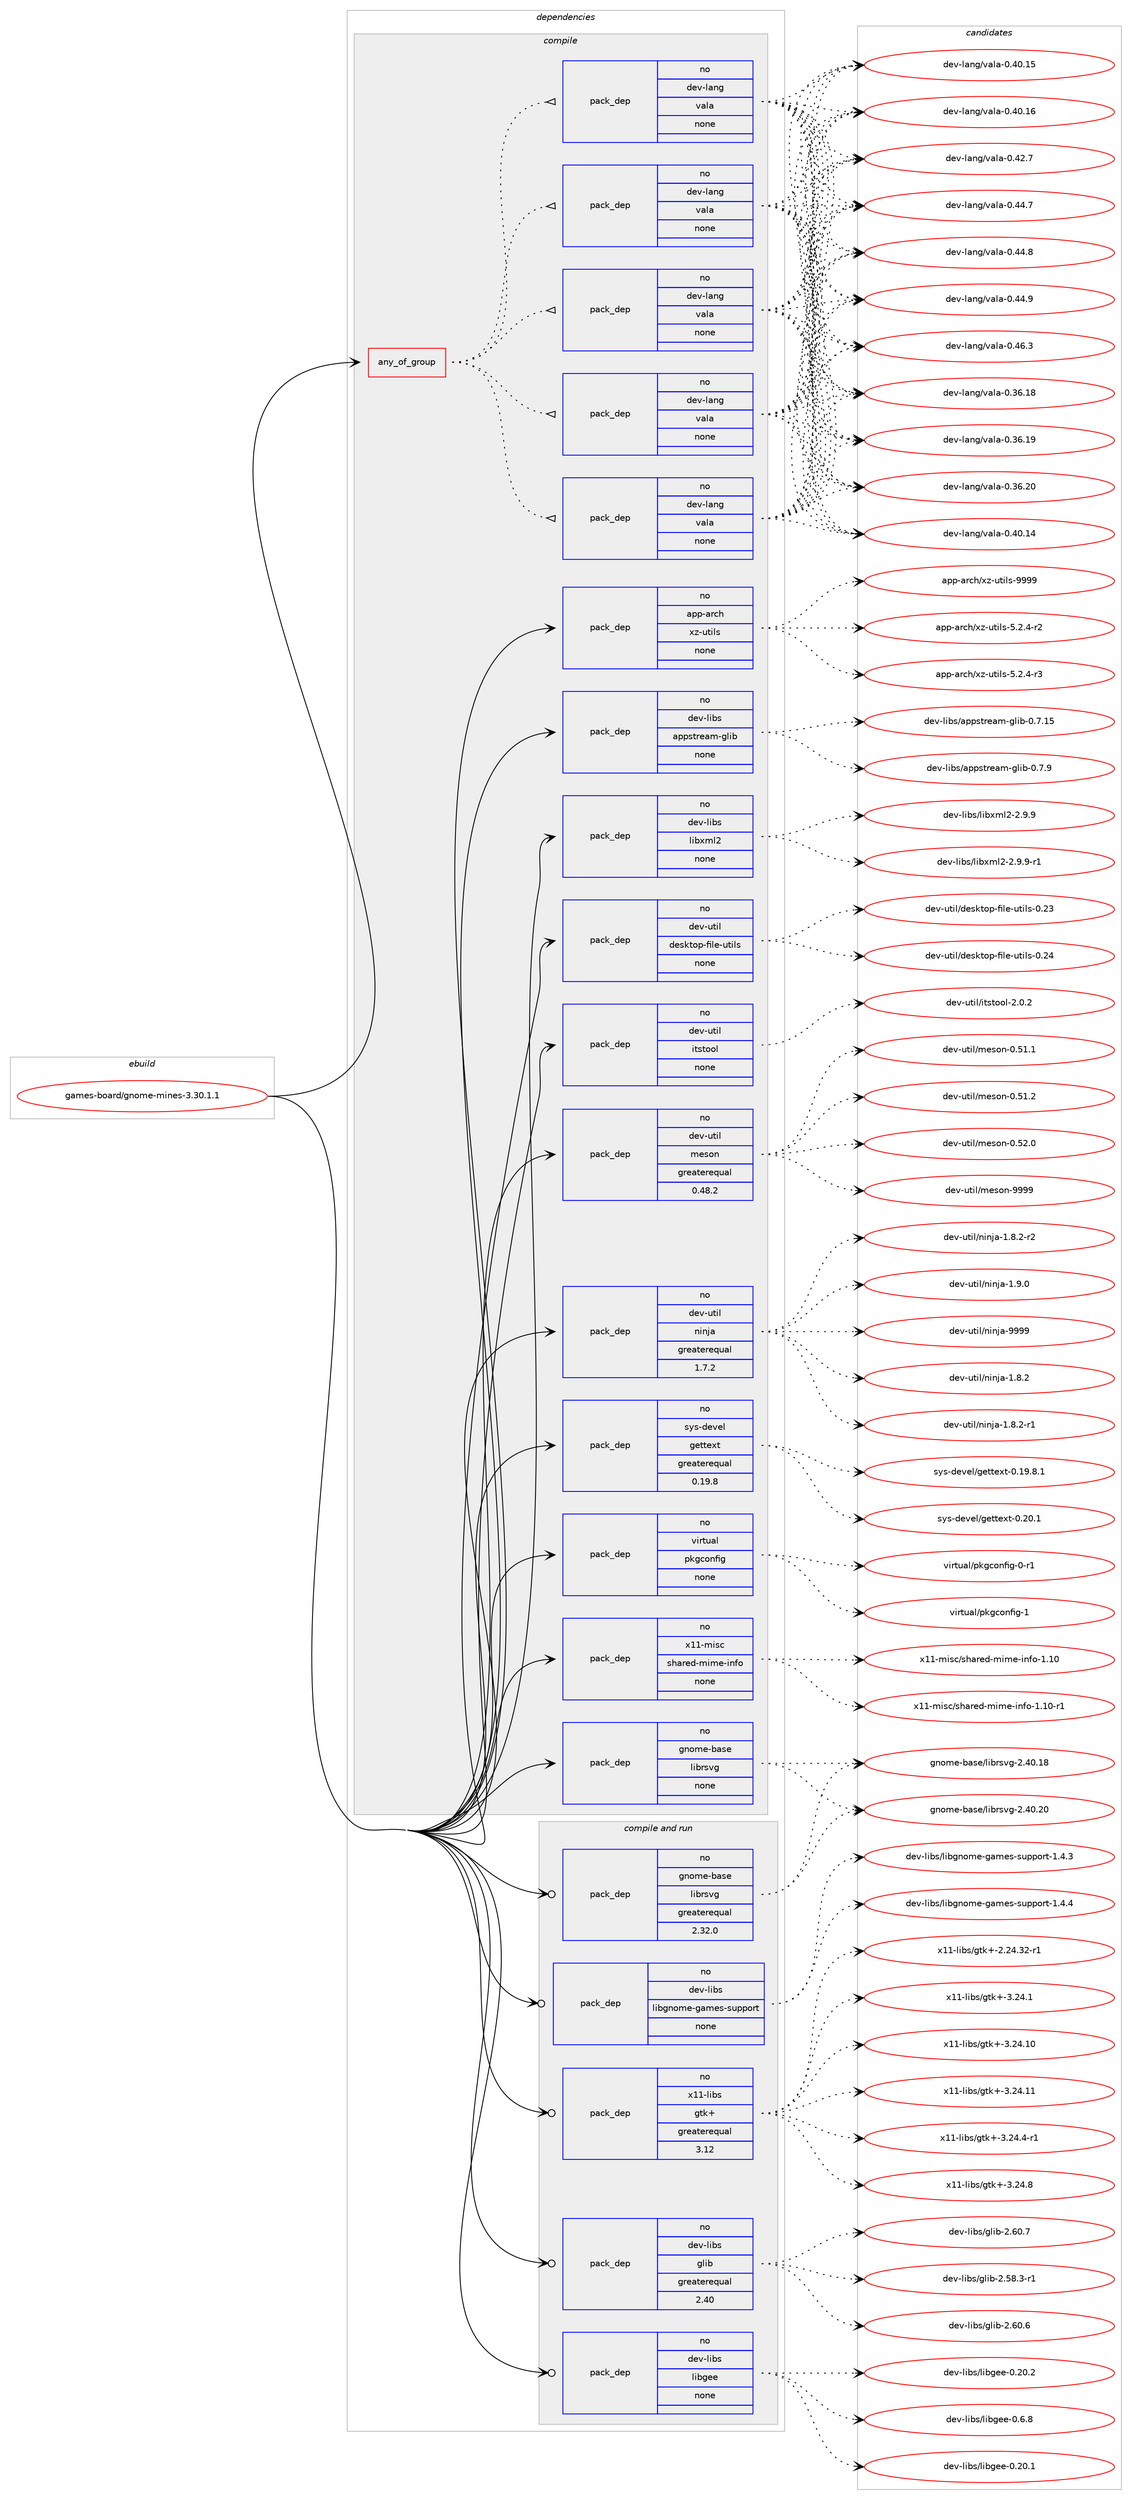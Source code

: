 digraph prolog {

# *************
# Graph options
# *************

newrank=true;
concentrate=true;
compound=true;
graph [rankdir=LR,fontname=Helvetica,fontsize=10,ranksep=1.5];#, ranksep=2.5, nodesep=0.2];
edge  [arrowhead=vee];
node  [fontname=Helvetica,fontsize=10];

# **********
# The ebuild
# **********

subgraph cluster_leftcol {
color=gray;
rank=same;
label=<<i>ebuild</i>>;
id [label="games-board/gnome-mines-3.30.1.1", color=red, width=4, href="../games-board/gnome-mines-3.30.1.1.svg"];
}

# ****************
# The dependencies
# ****************

subgraph cluster_midcol {
color=gray;
label=<<i>dependencies</i>>;
subgraph cluster_compile {
fillcolor="#eeeeee";
style=filled;
label=<<i>compile</i>>;
subgraph any11916 {
dependency737466 [label=<<TABLE BORDER="0" CELLBORDER="1" CELLSPACING="0" CELLPADDING="4"><TR><TD CELLPADDING="10">any_of_group</TD></TR></TABLE>>, shape=none, color=red];subgraph pack540942 {
dependency737467 [label=<<TABLE BORDER="0" CELLBORDER="1" CELLSPACING="0" CELLPADDING="4" WIDTH="220"><TR><TD ROWSPAN="6" CELLPADDING="30">pack_dep</TD></TR><TR><TD WIDTH="110">no</TD></TR><TR><TD>dev-lang</TD></TR><TR><TD>vala</TD></TR><TR><TD>none</TD></TR><TR><TD></TD></TR></TABLE>>, shape=none, color=blue];
}
dependency737466:e -> dependency737467:w [weight=20,style="dotted",arrowhead="oinv"];
subgraph pack540943 {
dependency737468 [label=<<TABLE BORDER="0" CELLBORDER="1" CELLSPACING="0" CELLPADDING="4" WIDTH="220"><TR><TD ROWSPAN="6" CELLPADDING="30">pack_dep</TD></TR><TR><TD WIDTH="110">no</TD></TR><TR><TD>dev-lang</TD></TR><TR><TD>vala</TD></TR><TR><TD>none</TD></TR><TR><TD></TD></TR></TABLE>>, shape=none, color=blue];
}
dependency737466:e -> dependency737468:w [weight=20,style="dotted",arrowhead="oinv"];
subgraph pack540944 {
dependency737469 [label=<<TABLE BORDER="0" CELLBORDER="1" CELLSPACING="0" CELLPADDING="4" WIDTH="220"><TR><TD ROWSPAN="6" CELLPADDING="30">pack_dep</TD></TR><TR><TD WIDTH="110">no</TD></TR><TR><TD>dev-lang</TD></TR><TR><TD>vala</TD></TR><TR><TD>none</TD></TR><TR><TD></TD></TR></TABLE>>, shape=none, color=blue];
}
dependency737466:e -> dependency737469:w [weight=20,style="dotted",arrowhead="oinv"];
subgraph pack540945 {
dependency737470 [label=<<TABLE BORDER="0" CELLBORDER="1" CELLSPACING="0" CELLPADDING="4" WIDTH="220"><TR><TD ROWSPAN="6" CELLPADDING="30">pack_dep</TD></TR><TR><TD WIDTH="110">no</TD></TR><TR><TD>dev-lang</TD></TR><TR><TD>vala</TD></TR><TR><TD>none</TD></TR><TR><TD></TD></TR></TABLE>>, shape=none, color=blue];
}
dependency737466:e -> dependency737470:w [weight=20,style="dotted",arrowhead="oinv"];
subgraph pack540946 {
dependency737471 [label=<<TABLE BORDER="0" CELLBORDER="1" CELLSPACING="0" CELLPADDING="4" WIDTH="220"><TR><TD ROWSPAN="6" CELLPADDING="30">pack_dep</TD></TR><TR><TD WIDTH="110">no</TD></TR><TR><TD>dev-lang</TD></TR><TR><TD>vala</TD></TR><TR><TD>none</TD></TR><TR><TD></TD></TR></TABLE>>, shape=none, color=blue];
}
dependency737466:e -> dependency737471:w [weight=20,style="dotted",arrowhead="oinv"];
}
id:e -> dependency737466:w [weight=20,style="solid",arrowhead="vee"];
subgraph pack540947 {
dependency737472 [label=<<TABLE BORDER="0" CELLBORDER="1" CELLSPACING="0" CELLPADDING="4" WIDTH="220"><TR><TD ROWSPAN="6" CELLPADDING="30">pack_dep</TD></TR><TR><TD WIDTH="110">no</TD></TR><TR><TD>app-arch</TD></TR><TR><TD>xz-utils</TD></TR><TR><TD>none</TD></TR><TR><TD></TD></TR></TABLE>>, shape=none, color=blue];
}
id:e -> dependency737472:w [weight=20,style="solid",arrowhead="vee"];
subgraph pack540948 {
dependency737473 [label=<<TABLE BORDER="0" CELLBORDER="1" CELLSPACING="0" CELLPADDING="4" WIDTH="220"><TR><TD ROWSPAN="6" CELLPADDING="30">pack_dep</TD></TR><TR><TD WIDTH="110">no</TD></TR><TR><TD>dev-libs</TD></TR><TR><TD>appstream-glib</TD></TR><TR><TD>none</TD></TR><TR><TD></TD></TR></TABLE>>, shape=none, color=blue];
}
id:e -> dependency737473:w [weight=20,style="solid",arrowhead="vee"];
subgraph pack540949 {
dependency737474 [label=<<TABLE BORDER="0" CELLBORDER="1" CELLSPACING="0" CELLPADDING="4" WIDTH="220"><TR><TD ROWSPAN="6" CELLPADDING="30">pack_dep</TD></TR><TR><TD WIDTH="110">no</TD></TR><TR><TD>dev-libs</TD></TR><TR><TD>libxml2</TD></TR><TR><TD>none</TD></TR><TR><TD></TD></TR></TABLE>>, shape=none, color=blue];
}
id:e -> dependency737474:w [weight=20,style="solid",arrowhead="vee"];
subgraph pack540950 {
dependency737475 [label=<<TABLE BORDER="0" CELLBORDER="1" CELLSPACING="0" CELLPADDING="4" WIDTH="220"><TR><TD ROWSPAN="6" CELLPADDING="30">pack_dep</TD></TR><TR><TD WIDTH="110">no</TD></TR><TR><TD>dev-util</TD></TR><TR><TD>desktop-file-utils</TD></TR><TR><TD>none</TD></TR><TR><TD></TD></TR></TABLE>>, shape=none, color=blue];
}
id:e -> dependency737475:w [weight=20,style="solid",arrowhead="vee"];
subgraph pack540951 {
dependency737476 [label=<<TABLE BORDER="0" CELLBORDER="1" CELLSPACING="0" CELLPADDING="4" WIDTH="220"><TR><TD ROWSPAN="6" CELLPADDING="30">pack_dep</TD></TR><TR><TD WIDTH="110">no</TD></TR><TR><TD>dev-util</TD></TR><TR><TD>itstool</TD></TR><TR><TD>none</TD></TR><TR><TD></TD></TR></TABLE>>, shape=none, color=blue];
}
id:e -> dependency737476:w [weight=20,style="solid",arrowhead="vee"];
subgraph pack540952 {
dependency737477 [label=<<TABLE BORDER="0" CELLBORDER="1" CELLSPACING="0" CELLPADDING="4" WIDTH="220"><TR><TD ROWSPAN="6" CELLPADDING="30">pack_dep</TD></TR><TR><TD WIDTH="110">no</TD></TR><TR><TD>dev-util</TD></TR><TR><TD>meson</TD></TR><TR><TD>greaterequal</TD></TR><TR><TD>0.48.2</TD></TR></TABLE>>, shape=none, color=blue];
}
id:e -> dependency737477:w [weight=20,style="solid",arrowhead="vee"];
subgraph pack540953 {
dependency737478 [label=<<TABLE BORDER="0" CELLBORDER="1" CELLSPACING="0" CELLPADDING="4" WIDTH="220"><TR><TD ROWSPAN="6" CELLPADDING="30">pack_dep</TD></TR><TR><TD WIDTH="110">no</TD></TR><TR><TD>dev-util</TD></TR><TR><TD>ninja</TD></TR><TR><TD>greaterequal</TD></TR><TR><TD>1.7.2</TD></TR></TABLE>>, shape=none, color=blue];
}
id:e -> dependency737478:w [weight=20,style="solid",arrowhead="vee"];
subgraph pack540954 {
dependency737479 [label=<<TABLE BORDER="0" CELLBORDER="1" CELLSPACING="0" CELLPADDING="4" WIDTH="220"><TR><TD ROWSPAN="6" CELLPADDING="30">pack_dep</TD></TR><TR><TD WIDTH="110">no</TD></TR><TR><TD>gnome-base</TD></TR><TR><TD>librsvg</TD></TR><TR><TD>none</TD></TR><TR><TD></TD></TR></TABLE>>, shape=none, color=blue];
}
id:e -> dependency737479:w [weight=20,style="solid",arrowhead="vee"];
subgraph pack540955 {
dependency737480 [label=<<TABLE BORDER="0" CELLBORDER="1" CELLSPACING="0" CELLPADDING="4" WIDTH="220"><TR><TD ROWSPAN="6" CELLPADDING="30">pack_dep</TD></TR><TR><TD WIDTH="110">no</TD></TR><TR><TD>sys-devel</TD></TR><TR><TD>gettext</TD></TR><TR><TD>greaterequal</TD></TR><TR><TD>0.19.8</TD></TR></TABLE>>, shape=none, color=blue];
}
id:e -> dependency737480:w [weight=20,style="solid",arrowhead="vee"];
subgraph pack540956 {
dependency737481 [label=<<TABLE BORDER="0" CELLBORDER="1" CELLSPACING="0" CELLPADDING="4" WIDTH="220"><TR><TD ROWSPAN="6" CELLPADDING="30">pack_dep</TD></TR><TR><TD WIDTH="110">no</TD></TR><TR><TD>virtual</TD></TR><TR><TD>pkgconfig</TD></TR><TR><TD>none</TD></TR><TR><TD></TD></TR></TABLE>>, shape=none, color=blue];
}
id:e -> dependency737481:w [weight=20,style="solid",arrowhead="vee"];
subgraph pack540957 {
dependency737482 [label=<<TABLE BORDER="0" CELLBORDER="1" CELLSPACING="0" CELLPADDING="4" WIDTH="220"><TR><TD ROWSPAN="6" CELLPADDING="30">pack_dep</TD></TR><TR><TD WIDTH="110">no</TD></TR><TR><TD>x11-misc</TD></TR><TR><TD>shared-mime-info</TD></TR><TR><TD>none</TD></TR><TR><TD></TD></TR></TABLE>>, shape=none, color=blue];
}
id:e -> dependency737482:w [weight=20,style="solid",arrowhead="vee"];
}
subgraph cluster_compileandrun {
fillcolor="#eeeeee";
style=filled;
label=<<i>compile and run</i>>;
subgraph pack540958 {
dependency737483 [label=<<TABLE BORDER="0" CELLBORDER="1" CELLSPACING="0" CELLPADDING="4" WIDTH="220"><TR><TD ROWSPAN="6" CELLPADDING="30">pack_dep</TD></TR><TR><TD WIDTH="110">no</TD></TR><TR><TD>dev-libs</TD></TR><TR><TD>glib</TD></TR><TR><TD>greaterequal</TD></TR><TR><TD>2.40</TD></TR></TABLE>>, shape=none, color=blue];
}
id:e -> dependency737483:w [weight=20,style="solid",arrowhead="odotvee"];
subgraph pack540959 {
dependency737484 [label=<<TABLE BORDER="0" CELLBORDER="1" CELLSPACING="0" CELLPADDING="4" WIDTH="220"><TR><TD ROWSPAN="6" CELLPADDING="30">pack_dep</TD></TR><TR><TD WIDTH="110">no</TD></TR><TR><TD>dev-libs</TD></TR><TR><TD>libgee</TD></TR><TR><TD>none</TD></TR><TR><TD></TD></TR></TABLE>>, shape=none, color=blue];
}
id:e -> dependency737484:w [weight=20,style="solid",arrowhead="odotvee"];
subgraph pack540960 {
dependency737485 [label=<<TABLE BORDER="0" CELLBORDER="1" CELLSPACING="0" CELLPADDING="4" WIDTH="220"><TR><TD ROWSPAN="6" CELLPADDING="30">pack_dep</TD></TR><TR><TD WIDTH="110">no</TD></TR><TR><TD>dev-libs</TD></TR><TR><TD>libgnome-games-support</TD></TR><TR><TD>none</TD></TR><TR><TD></TD></TR></TABLE>>, shape=none, color=blue];
}
id:e -> dependency737485:w [weight=20,style="solid",arrowhead="odotvee"];
subgraph pack540961 {
dependency737486 [label=<<TABLE BORDER="0" CELLBORDER="1" CELLSPACING="0" CELLPADDING="4" WIDTH="220"><TR><TD ROWSPAN="6" CELLPADDING="30">pack_dep</TD></TR><TR><TD WIDTH="110">no</TD></TR><TR><TD>gnome-base</TD></TR><TR><TD>librsvg</TD></TR><TR><TD>greaterequal</TD></TR><TR><TD>2.32.0</TD></TR></TABLE>>, shape=none, color=blue];
}
id:e -> dependency737486:w [weight=20,style="solid",arrowhead="odotvee"];
subgraph pack540962 {
dependency737487 [label=<<TABLE BORDER="0" CELLBORDER="1" CELLSPACING="0" CELLPADDING="4" WIDTH="220"><TR><TD ROWSPAN="6" CELLPADDING="30">pack_dep</TD></TR><TR><TD WIDTH="110">no</TD></TR><TR><TD>x11-libs</TD></TR><TR><TD>gtk+</TD></TR><TR><TD>greaterequal</TD></TR><TR><TD>3.12</TD></TR></TABLE>>, shape=none, color=blue];
}
id:e -> dependency737487:w [weight=20,style="solid",arrowhead="odotvee"];
}
subgraph cluster_run {
fillcolor="#eeeeee";
style=filled;
label=<<i>run</i>>;
}
}

# **************
# The candidates
# **************

subgraph cluster_choices {
rank=same;
color=gray;
label=<<i>candidates</i>>;

subgraph choice540942 {
color=black;
nodesep=1;
choice10010111845108971101034711897108974548465154464956 [label="dev-lang/vala-0.36.18", color=red, width=4,href="../dev-lang/vala-0.36.18.svg"];
choice10010111845108971101034711897108974548465154464957 [label="dev-lang/vala-0.36.19", color=red, width=4,href="../dev-lang/vala-0.36.19.svg"];
choice10010111845108971101034711897108974548465154465048 [label="dev-lang/vala-0.36.20", color=red, width=4,href="../dev-lang/vala-0.36.20.svg"];
choice10010111845108971101034711897108974548465248464952 [label="dev-lang/vala-0.40.14", color=red, width=4,href="../dev-lang/vala-0.40.14.svg"];
choice10010111845108971101034711897108974548465248464953 [label="dev-lang/vala-0.40.15", color=red, width=4,href="../dev-lang/vala-0.40.15.svg"];
choice10010111845108971101034711897108974548465248464954 [label="dev-lang/vala-0.40.16", color=red, width=4,href="../dev-lang/vala-0.40.16.svg"];
choice100101118451089711010347118971089745484652504655 [label="dev-lang/vala-0.42.7", color=red, width=4,href="../dev-lang/vala-0.42.7.svg"];
choice100101118451089711010347118971089745484652524655 [label="dev-lang/vala-0.44.7", color=red, width=4,href="../dev-lang/vala-0.44.7.svg"];
choice100101118451089711010347118971089745484652524656 [label="dev-lang/vala-0.44.8", color=red, width=4,href="../dev-lang/vala-0.44.8.svg"];
choice100101118451089711010347118971089745484652524657 [label="dev-lang/vala-0.44.9", color=red, width=4,href="../dev-lang/vala-0.44.9.svg"];
choice100101118451089711010347118971089745484652544651 [label="dev-lang/vala-0.46.3", color=red, width=4,href="../dev-lang/vala-0.46.3.svg"];
dependency737467:e -> choice10010111845108971101034711897108974548465154464956:w [style=dotted,weight="100"];
dependency737467:e -> choice10010111845108971101034711897108974548465154464957:w [style=dotted,weight="100"];
dependency737467:e -> choice10010111845108971101034711897108974548465154465048:w [style=dotted,weight="100"];
dependency737467:e -> choice10010111845108971101034711897108974548465248464952:w [style=dotted,weight="100"];
dependency737467:e -> choice10010111845108971101034711897108974548465248464953:w [style=dotted,weight="100"];
dependency737467:e -> choice10010111845108971101034711897108974548465248464954:w [style=dotted,weight="100"];
dependency737467:e -> choice100101118451089711010347118971089745484652504655:w [style=dotted,weight="100"];
dependency737467:e -> choice100101118451089711010347118971089745484652524655:w [style=dotted,weight="100"];
dependency737467:e -> choice100101118451089711010347118971089745484652524656:w [style=dotted,weight="100"];
dependency737467:e -> choice100101118451089711010347118971089745484652524657:w [style=dotted,weight="100"];
dependency737467:e -> choice100101118451089711010347118971089745484652544651:w [style=dotted,weight="100"];
}
subgraph choice540943 {
color=black;
nodesep=1;
choice10010111845108971101034711897108974548465154464956 [label="dev-lang/vala-0.36.18", color=red, width=4,href="../dev-lang/vala-0.36.18.svg"];
choice10010111845108971101034711897108974548465154464957 [label="dev-lang/vala-0.36.19", color=red, width=4,href="../dev-lang/vala-0.36.19.svg"];
choice10010111845108971101034711897108974548465154465048 [label="dev-lang/vala-0.36.20", color=red, width=4,href="../dev-lang/vala-0.36.20.svg"];
choice10010111845108971101034711897108974548465248464952 [label="dev-lang/vala-0.40.14", color=red, width=4,href="../dev-lang/vala-0.40.14.svg"];
choice10010111845108971101034711897108974548465248464953 [label="dev-lang/vala-0.40.15", color=red, width=4,href="../dev-lang/vala-0.40.15.svg"];
choice10010111845108971101034711897108974548465248464954 [label="dev-lang/vala-0.40.16", color=red, width=4,href="../dev-lang/vala-0.40.16.svg"];
choice100101118451089711010347118971089745484652504655 [label="dev-lang/vala-0.42.7", color=red, width=4,href="../dev-lang/vala-0.42.7.svg"];
choice100101118451089711010347118971089745484652524655 [label="dev-lang/vala-0.44.7", color=red, width=4,href="../dev-lang/vala-0.44.7.svg"];
choice100101118451089711010347118971089745484652524656 [label="dev-lang/vala-0.44.8", color=red, width=4,href="../dev-lang/vala-0.44.8.svg"];
choice100101118451089711010347118971089745484652524657 [label="dev-lang/vala-0.44.9", color=red, width=4,href="../dev-lang/vala-0.44.9.svg"];
choice100101118451089711010347118971089745484652544651 [label="dev-lang/vala-0.46.3", color=red, width=4,href="../dev-lang/vala-0.46.3.svg"];
dependency737468:e -> choice10010111845108971101034711897108974548465154464956:w [style=dotted,weight="100"];
dependency737468:e -> choice10010111845108971101034711897108974548465154464957:w [style=dotted,weight="100"];
dependency737468:e -> choice10010111845108971101034711897108974548465154465048:w [style=dotted,weight="100"];
dependency737468:e -> choice10010111845108971101034711897108974548465248464952:w [style=dotted,weight="100"];
dependency737468:e -> choice10010111845108971101034711897108974548465248464953:w [style=dotted,weight="100"];
dependency737468:e -> choice10010111845108971101034711897108974548465248464954:w [style=dotted,weight="100"];
dependency737468:e -> choice100101118451089711010347118971089745484652504655:w [style=dotted,weight="100"];
dependency737468:e -> choice100101118451089711010347118971089745484652524655:w [style=dotted,weight="100"];
dependency737468:e -> choice100101118451089711010347118971089745484652524656:w [style=dotted,weight="100"];
dependency737468:e -> choice100101118451089711010347118971089745484652524657:w [style=dotted,weight="100"];
dependency737468:e -> choice100101118451089711010347118971089745484652544651:w [style=dotted,weight="100"];
}
subgraph choice540944 {
color=black;
nodesep=1;
choice10010111845108971101034711897108974548465154464956 [label="dev-lang/vala-0.36.18", color=red, width=4,href="../dev-lang/vala-0.36.18.svg"];
choice10010111845108971101034711897108974548465154464957 [label="dev-lang/vala-0.36.19", color=red, width=4,href="../dev-lang/vala-0.36.19.svg"];
choice10010111845108971101034711897108974548465154465048 [label="dev-lang/vala-0.36.20", color=red, width=4,href="../dev-lang/vala-0.36.20.svg"];
choice10010111845108971101034711897108974548465248464952 [label="dev-lang/vala-0.40.14", color=red, width=4,href="../dev-lang/vala-0.40.14.svg"];
choice10010111845108971101034711897108974548465248464953 [label="dev-lang/vala-0.40.15", color=red, width=4,href="../dev-lang/vala-0.40.15.svg"];
choice10010111845108971101034711897108974548465248464954 [label="dev-lang/vala-0.40.16", color=red, width=4,href="../dev-lang/vala-0.40.16.svg"];
choice100101118451089711010347118971089745484652504655 [label="dev-lang/vala-0.42.7", color=red, width=4,href="../dev-lang/vala-0.42.7.svg"];
choice100101118451089711010347118971089745484652524655 [label="dev-lang/vala-0.44.7", color=red, width=4,href="../dev-lang/vala-0.44.7.svg"];
choice100101118451089711010347118971089745484652524656 [label="dev-lang/vala-0.44.8", color=red, width=4,href="../dev-lang/vala-0.44.8.svg"];
choice100101118451089711010347118971089745484652524657 [label="dev-lang/vala-0.44.9", color=red, width=4,href="../dev-lang/vala-0.44.9.svg"];
choice100101118451089711010347118971089745484652544651 [label="dev-lang/vala-0.46.3", color=red, width=4,href="../dev-lang/vala-0.46.3.svg"];
dependency737469:e -> choice10010111845108971101034711897108974548465154464956:w [style=dotted,weight="100"];
dependency737469:e -> choice10010111845108971101034711897108974548465154464957:w [style=dotted,weight="100"];
dependency737469:e -> choice10010111845108971101034711897108974548465154465048:w [style=dotted,weight="100"];
dependency737469:e -> choice10010111845108971101034711897108974548465248464952:w [style=dotted,weight="100"];
dependency737469:e -> choice10010111845108971101034711897108974548465248464953:w [style=dotted,weight="100"];
dependency737469:e -> choice10010111845108971101034711897108974548465248464954:w [style=dotted,weight="100"];
dependency737469:e -> choice100101118451089711010347118971089745484652504655:w [style=dotted,weight="100"];
dependency737469:e -> choice100101118451089711010347118971089745484652524655:w [style=dotted,weight="100"];
dependency737469:e -> choice100101118451089711010347118971089745484652524656:w [style=dotted,weight="100"];
dependency737469:e -> choice100101118451089711010347118971089745484652524657:w [style=dotted,weight="100"];
dependency737469:e -> choice100101118451089711010347118971089745484652544651:w [style=dotted,weight="100"];
}
subgraph choice540945 {
color=black;
nodesep=1;
choice10010111845108971101034711897108974548465154464956 [label="dev-lang/vala-0.36.18", color=red, width=4,href="../dev-lang/vala-0.36.18.svg"];
choice10010111845108971101034711897108974548465154464957 [label="dev-lang/vala-0.36.19", color=red, width=4,href="../dev-lang/vala-0.36.19.svg"];
choice10010111845108971101034711897108974548465154465048 [label="dev-lang/vala-0.36.20", color=red, width=4,href="../dev-lang/vala-0.36.20.svg"];
choice10010111845108971101034711897108974548465248464952 [label="dev-lang/vala-0.40.14", color=red, width=4,href="../dev-lang/vala-0.40.14.svg"];
choice10010111845108971101034711897108974548465248464953 [label="dev-lang/vala-0.40.15", color=red, width=4,href="../dev-lang/vala-0.40.15.svg"];
choice10010111845108971101034711897108974548465248464954 [label="dev-lang/vala-0.40.16", color=red, width=4,href="../dev-lang/vala-0.40.16.svg"];
choice100101118451089711010347118971089745484652504655 [label="dev-lang/vala-0.42.7", color=red, width=4,href="../dev-lang/vala-0.42.7.svg"];
choice100101118451089711010347118971089745484652524655 [label="dev-lang/vala-0.44.7", color=red, width=4,href="../dev-lang/vala-0.44.7.svg"];
choice100101118451089711010347118971089745484652524656 [label="dev-lang/vala-0.44.8", color=red, width=4,href="../dev-lang/vala-0.44.8.svg"];
choice100101118451089711010347118971089745484652524657 [label="dev-lang/vala-0.44.9", color=red, width=4,href="../dev-lang/vala-0.44.9.svg"];
choice100101118451089711010347118971089745484652544651 [label="dev-lang/vala-0.46.3", color=red, width=4,href="../dev-lang/vala-0.46.3.svg"];
dependency737470:e -> choice10010111845108971101034711897108974548465154464956:w [style=dotted,weight="100"];
dependency737470:e -> choice10010111845108971101034711897108974548465154464957:w [style=dotted,weight="100"];
dependency737470:e -> choice10010111845108971101034711897108974548465154465048:w [style=dotted,weight="100"];
dependency737470:e -> choice10010111845108971101034711897108974548465248464952:w [style=dotted,weight="100"];
dependency737470:e -> choice10010111845108971101034711897108974548465248464953:w [style=dotted,weight="100"];
dependency737470:e -> choice10010111845108971101034711897108974548465248464954:w [style=dotted,weight="100"];
dependency737470:e -> choice100101118451089711010347118971089745484652504655:w [style=dotted,weight="100"];
dependency737470:e -> choice100101118451089711010347118971089745484652524655:w [style=dotted,weight="100"];
dependency737470:e -> choice100101118451089711010347118971089745484652524656:w [style=dotted,weight="100"];
dependency737470:e -> choice100101118451089711010347118971089745484652524657:w [style=dotted,weight="100"];
dependency737470:e -> choice100101118451089711010347118971089745484652544651:w [style=dotted,weight="100"];
}
subgraph choice540946 {
color=black;
nodesep=1;
choice10010111845108971101034711897108974548465154464956 [label="dev-lang/vala-0.36.18", color=red, width=4,href="../dev-lang/vala-0.36.18.svg"];
choice10010111845108971101034711897108974548465154464957 [label="dev-lang/vala-0.36.19", color=red, width=4,href="../dev-lang/vala-0.36.19.svg"];
choice10010111845108971101034711897108974548465154465048 [label="dev-lang/vala-0.36.20", color=red, width=4,href="../dev-lang/vala-0.36.20.svg"];
choice10010111845108971101034711897108974548465248464952 [label="dev-lang/vala-0.40.14", color=red, width=4,href="../dev-lang/vala-0.40.14.svg"];
choice10010111845108971101034711897108974548465248464953 [label="dev-lang/vala-0.40.15", color=red, width=4,href="../dev-lang/vala-0.40.15.svg"];
choice10010111845108971101034711897108974548465248464954 [label="dev-lang/vala-0.40.16", color=red, width=4,href="../dev-lang/vala-0.40.16.svg"];
choice100101118451089711010347118971089745484652504655 [label="dev-lang/vala-0.42.7", color=red, width=4,href="../dev-lang/vala-0.42.7.svg"];
choice100101118451089711010347118971089745484652524655 [label="dev-lang/vala-0.44.7", color=red, width=4,href="../dev-lang/vala-0.44.7.svg"];
choice100101118451089711010347118971089745484652524656 [label="dev-lang/vala-0.44.8", color=red, width=4,href="../dev-lang/vala-0.44.8.svg"];
choice100101118451089711010347118971089745484652524657 [label="dev-lang/vala-0.44.9", color=red, width=4,href="../dev-lang/vala-0.44.9.svg"];
choice100101118451089711010347118971089745484652544651 [label="dev-lang/vala-0.46.3", color=red, width=4,href="../dev-lang/vala-0.46.3.svg"];
dependency737471:e -> choice10010111845108971101034711897108974548465154464956:w [style=dotted,weight="100"];
dependency737471:e -> choice10010111845108971101034711897108974548465154464957:w [style=dotted,weight="100"];
dependency737471:e -> choice10010111845108971101034711897108974548465154465048:w [style=dotted,weight="100"];
dependency737471:e -> choice10010111845108971101034711897108974548465248464952:w [style=dotted,weight="100"];
dependency737471:e -> choice10010111845108971101034711897108974548465248464953:w [style=dotted,weight="100"];
dependency737471:e -> choice10010111845108971101034711897108974548465248464954:w [style=dotted,weight="100"];
dependency737471:e -> choice100101118451089711010347118971089745484652504655:w [style=dotted,weight="100"];
dependency737471:e -> choice100101118451089711010347118971089745484652524655:w [style=dotted,weight="100"];
dependency737471:e -> choice100101118451089711010347118971089745484652524656:w [style=dotted,weight="100"];
dependency737471:e -> choice100101118451089711010347118971089745484652524657:w [style=dotted,weight="100"];
dependency737471:e -> choice100101118451089711010347118971089745484652544651:w [style=dotted,weight="100"];
}
subgraph choice540947 {
color=black;
nodesep=1;
choice9711211245971149910447120122451171161051081154553465046524511450 [label="app-arch/xz-utils-5.2.4-r2", color=red, width=4,href="../app-arch/xz-utils-5.2.4-r2.svg"];
choice9711211245971149910447120122451171161051081154553465046524511451 [label="app-arch/xz-utils-5.2.4-r3", color=red, width=4,href="../app-arch/xz-utils-5.2.4-r3.svg"];
choice9711211245971149910447120122451171161051081154557575757 [label="app-arch/xz-utils-9999", color=red, width=4,href="../app-arch/xz-utils-9999.svg"];
dependency737472:e -> choice9711211245971149910447120122451171161051081154553465046524511450:w [style=dotted,weight="100"];
dependency737472:e -> choice9711211245971149910447120122451171161051081154553465046524511451:w [style=dotted,weight="100"];
dependency737472:e -> choice9711211245971149910447120122451171161051081154557575757:w [style=dotted,weight="100"];
}
subgraph choice540948 {
color=black;
nodesep=1;
choice1001011184510810598115479711211211511611410197109451031081059845484655464953 [label="dev-libs/appstream-glib-0.7.15", color=red, width=4,href="../dev-libs/appstream-glib-0.7.15.svg"];
choice10010111845108105981154797112112115116114101971094510310810598454846554657 [label="dev-libs/appstream-glib-0.7.9", color=red, width=4,href="../dev-libs/appstream-glib-0.7.9.svg"];
dependency737473:e -> choice1001011184510810598115479711211211511611410197109451031081059845484655464953:w [style=dotted,weight="100"];
dependency737473:e -> choice10010111845108105981154797112112115116114101971094510310810598454846554657:w [style=dotted,weight="100"];
}
subgraph choice540949 {
color=black;
nodesep=1;
choice1001011184510810598115471081059812010910850455046574657 [label="dev-libs/libxml2-2.9.9", color=red, width=4,href="../dev-libs/libxml2-2.9.9.svg"];
choice10010111845108105981154710810598120109108504550465746574511449 [label="dev-libs/libxml2-2.9.9-r1", color=red, width=4,href="../dev-libs/libxml2-2.9.9-r1.svg"];
dependency737474:e -> choice1001011184510810598115471081059812010910850455046574657:w [style=dotted,weight="100"];
dependency737474:e -> choice10010111845108105981154710810598120109108504550465746574511449:w [style=dotted,weight="100"];
}
subgraph choice540950 {
color=black;
nodesep=1;
choice100101118451171161051084710010111510711611111245102105108101451171161051081154548465051 [label="dev-util/desktop-file-utils-0.23", color=red, width=4,href="../dev-util/desktop-file-utils-0.23.svg"];
choice100101118451171161051084710010111510711611111245102105108101451171161051081154548465052 [label="dev-util/desktop-file-utils-0.24", color=red, width=4,href="../dev-util/desktop-file-utils-0.24.svg"];
dependency737475:e -> choice100101118451171161051084710010111510711611111245102105108101451171161051081154548465051:w [style=dotted,weight="100"];
dependency737475:e -> choice100101118451171161051084710010111510711611111245102105108101451171161051081154548465052:w [style=dotted,weight="100"];
}
subgraph choice540951 {
color=black;
nodesep=1;
choice1001011184511711610510847105116115116111111108455046484650 [label="dev-util/itstool-2.0.2", color=red, width=4,href="../dev-util/itstool-2.0.2.svg"];
dependency737476:e -> choice1001011184511711610510847105116115116111111108455046484650:w [style=dotted,weight="100"];
}
subgraph choice540952 {
color=black;
nodesep=1;
choice100101118451171161051084710910111511111045484653494649 [label="dev-util/meson-0.51.1", color=red, width=4,href="../dev-util/meson-0.51.1.svg"];
choice100101118451171161051084710910111511111045484653494650 [label="dev-util/meson-0.51.2", color=red, width=4,href="../dev-util/meson-0.51.2.svg"];
choice100101118451171161051084710910111511111045484653504648 [label="dev-util/meson-0.52.0", color=red, width=4,href="../dev-util/meson-0.52.0.svg"];
choice10010111845117116105108471091011151111104557575757 [label="dev-util/meson-9999", color=red, width=4,href="../dev-util/meson-9999.svg"];
dependency737477:e -> choice100101118451171161051084710910111511111045484653494649:w [style=dotted,weight="100"];
dependency737477:e -> choice100101118451171161051084710910111511111045484653494650:w [style=dotted,weight="100"];
dependency737477:e -> choice100101118451171161051084710910111511111045484653504648:w [style=dotted,weight="100"];
dependency737477:e -> choice10010111845117116105108471091011151111104557575757:w [style=dotted,weight="100"];
}
subgraph choice540953 {
color=black;
nodesep=1;
choice100101118451171161051084711010511010697454946564650 [label="dev-util/ninja-1.8.2", color=red, width=4,href="../dev-util/ninja-1.8.2.svg"];
choice1001011184511711610510847110105110106974549465646504511449 [label="dev-util/ninja-1.8.2-r1", color=red, width=4,href="../dev-util/ninja-1.8.2-r1.svg"];
choice1001011184511711610510847110105110106974549465646504511450 [label="dev-util/ninja-1.8.2-r2", color=red, width=4,href="../dev-util/ninja-1.8.2-r2.svg"];
choice100101118451171161051084711010511010697454946574648 [label="dev-util/ninja-1.9.0", color=red, width=4,href="../dev-util/ninja-1.9.0.svg"];
choice1001011184511711610510847110105110106974557575757 [label="dev-util/ninja-9999", color=red, width=4,href="../dev-util/ninja-9999.svg"];
dependency737478:e -> choice100101118451171161051084711010511010697454946564650:w [style=dotted,weight="100"];
dependency737478:e -> choice1001011184511711610510847110105110106974549465646504511449:w [style=dotted,weight="100"];
dependency737478:e -> choice1001011184511711610510847110105110106974549465646504511450:w [style=dotted,weight="100"];
dependency737478:e -> choice100101118451171161051084711010511010697454946574648:w [style=dotted,weight="100"];
dependency737478:e -> choice1001011184511711610510847110105110106974557575757:w [style=dotted,weight="100"];
}
subgraph choice540954 {
color=black;
nodesep=1;
choice10311011110910145989711510147108105981141151181034550465248464956 [label="gnome-base/librsvg-2.40.18", color=red, width=4,href="../gnome-base/librsvg-2.40.18.svg"];
choice10311011110910145989711510147108105981141151181034550465248465048 [label="gnome-base/librsvg-2.40.20", color=red, width=4,href="../gnome-base/librsvg-2.40.20.svg"];
dependency737479:e -> choice10311011110910145989711510147108105981141151181034550465248464956:w [style=dotted,weight="100"];
dependency737479:e -> choice10311011110910145989711510147108105981141151181034550465248465048:w [style=dotted,weight="100"];
}
subgraph choice540955 {
color=black;
nodesep=1;
choice1151211154510010111810110847103101116116101120116454846495746564649 [label="sys-devel/gettext-0.19.8.1", color=red, width=4,href="../sys-devel/gettext-0.19.8.1.svg"];
choice115121115451001011181011084710310111611610112011645484650484649 [label="sys-devel/gettext-0.20.1", color=red, width=4,href="../sys-devel/gettext-0.20.1.svg"];
dependency737480:e -> choice1151211154510010111810110847103101116116101120116454846495746564649:w [style=dotted,weight="100"];
dependency737480:e -> choice115121115451001011181011084710310111611610112011645484650484649:w [style=dotted,weight="100"];
}
subgraph choice540956 {
color=black;
nodesep=1;
choice11810511411611797108471121071039911111010210510345484511449 [label="virtual/pkgconfig-0-r1", color=red, width=4,href="../virtual/pkgconfig-0-r1.svg"];
choice1181051141161179710847112107103991111101021051034549 [label="virtual/pkgconfig-1", color=red, width=4,href="../virtual/pkgconfig-1.svg"];
dependency737481:e -> choice11810511411611797108471121071039911111010210510345484511449:w [style=dotted,weight="100"];
dependency737481:e -> choice1181051141161179710847112107103991111101021051034549:w [style=dotted,weight="100"];
}
subgraph choice540957 {
color=black;
nodesep=1;
choice12049494510910511599471151049711410110045109105109101451051101021114549464948 [label="x11-misc/shared-mime-info-1.10", color=red, width=4,href="../x11-misc/shared-mime-info-1.10.svg"];
choice120494945109105115994711510497114101100451091051091014510511010211145494649484511449 [label="x11-misc/shared-mime-info-1.10-r1", color=red, width=4,href="../x11-misc/shared-mime-info-1.10-r1.svg"];
dependency737482:e -> choice12049494510910511599471151049711410110045109105109101451051101021114549464948:w [style=dotted,weight="100"];
dependency737482:e -> choice120494945109105115994711510497114101100451091051091014510511010211145494649484511449:w [style=dotted,weight="100"];
}
subgraph choice540958 {
color=black;
nodesep=1;
choice10010111845108105981154710310810598455046535646514511449 [label="dev-libs/glib-2.58.3-r1", color=red, width=4,href="../dev-libs/glib-2.58.3-r1.svg"];
choice1001011184510810598115471031081059845504654484654 [label="dev-libs/glib-2.60.6", color=red, width=4,href="../dev-libs/glib-2.60.6.svg"];
choice1001011184510810598115471031081059845504654484655 [label="dev-libs/glib-2.60.7", color=red, width=4,href="../dev-libs/glib-2.60.7.svg"];
dependency737483:e -> choice10010111845108105981154710310810598455046535646514511449:w [style=dotted,weight="100"];
dependency737483:e -> choice1001011184510810598115471031081059845504654484654:w [style=dotted,weight="100"];
dependency737483:e -> choice1001011184510810598115471031081059845504654484655:w [style=dotted,weight="100"];
}
subgraph choice540959 {
color=black;
nodesep=1;
choice1001011184510810598115471081059810310110145484650484649 [label="dev-libs/libgee-0.20.1", color=red, width=4,href="../dev-libs/libgee-0.20.1.svg"];
choice1001011184510810598115471081059810310110145484650484650 [label="dev-libs/libgee-0.20.2", color=red, width=4,href="../dev-libs/libgee-0.20.2.svg"];
choice10010111845108105981154710810598103101101454846544656 [label="dev-libs/libgee-0.6.8", color=red, width=4,href="../dev-libs/libgee-0.6.8.svg"];
dependency737484:e -> choice1001011184510810598115471081059810310110145484650484649:w [style=dotted,weight="100"];
dependency737484:e -> choice1001011184510810598115471081059810310110145484650484650:w [style=dotted,weight="100"];
dependency737484:e -> choice10010111845108105981154710810598103101101454846544656:w [style=dotted,weight="100"];
}
subgraph choice540960 {
color=black;
nodesep=1;
choice10010111845108105981154710810598103110111109101451039710910111545115117112112111114116454946524651 [label="dev-libs/libgnome-games-support-1.4.3", color=red, width=4,href="../dev-libs/libgnome-games-support-1.4.3.svg"];
choice10010111845108105981154710810598103110111109101451039710910111545115117112112111114116454946524652 [label="dev-libs/libgnome-games-support-1.4.4", color=red, width=4,href="../dev-libs/libgnome-games-support-1.4.4.svg"];
dependency737485:e -> choice10010111845108105981154710810598103110111109101451039710910111545115117112112111114116454946524651:w [style=dotted,weight="100"];
dependency737485:e -> choice10010111845108105981154710810598103110111109101451039710910111545115117112112111114116454946524652:w [style=dotted,weight="100"];
}
subgraph choice540961 {
color=black;
nodesep=1;
choice10311011110910145989711510147108105981141151181034550465248464956 [label="gnome-base/librsvg-2.40.18", color=red, width=4,href="../gnome-base/librsvg-2.40.18.svg"];
choice10311011110910145989711510147108105981141151181034550465248465048 [label="gnome-base/librsvg-2.40.20", color=red, width=4,href="../gnome-base/librsvg-2.40.20.svg"];
dependency737486:e -> choice10311011110910145989711510147108105981141151181034550465248464956:w [style=dotted,weight="100"];
dependency737486:e -> choice10311011110910145989711510147108105981141151181034550465248465048:w [style=dotted,weight="100"];
}
subgraph choice540962 {
color=black;
nodesep=1;
choice12049494510810598115471031161074345504650524651504511449 [label="x11-libs/gtk+-2.24.32-r1", color=red, width=4,href="../x11-libs/gtk+-2.24.32-r1.svg"];
choice12049494510810598115471031161074345514650524649 [label="x11-libs/gtk+-3.24.1", color=red, width=4,href="../x11-libs/gtk+-3.24.1.svg"];
choice1204949451081059811547103116107434551465052464948 [label="x11-libs/gtk+-3.24.10", color=red, width=4,href="../x11-libs/gtk+-3.24.10.svg"];
choice1204949451081059811547103116107434551465052464949 [label="x11-libs/gtk+-3.24.11", color=red, width=4,href="../x11-libs/gtk+-3.24.11.svg"];
choice120494945108105981154710311610743455146505246524511449 [label="x11-libs/gtk+-3.24.4-r1", color=red, width=4,href="../x11-libs/gtk+-3.24.4-r1.svg"];
choice12049494510810598115471031161074345514650524656 [label="x11-libs/gtk+-3.24.8", color=red, width=4,href="../x11-libs/gtk+-3.24.8.svg"];
dependency737487:e -> choice12049494510810598115471031161074345504650524651504511449:w [style=dotted,weight="100"];
dependency737487:e -> choice12049494510810598115471031161074345514650524649:w [style=dotted,weight="100"];
dependency737487:e -> choice1204949451081059811547103116107434551465052464948:w [style=dotted,weight="100"];
dependency737487:e -> choice1204949451081059811547103116107434551465052464949:w [style=dotted,weight="100"];
dependency737487:e -> choice120494945108105981154710311610743455146505246524511449:w [style=dotted,weight="100"];
dependency737487:e -> choice12049494510810598115471031161074345514650524656:w [style=dotted,weight="100"];
}
}

}
